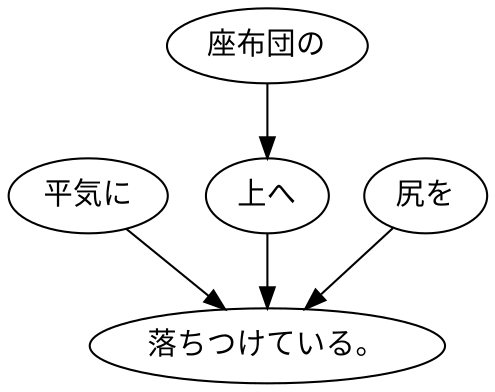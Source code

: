 digraph graph6205 {
	node0 [label="平気に"];
	node1 [label="座布団の"];
	node2 [label="上へ"];
	node3 [label="尻を"];
	node4 [label="落ちつけている。"];
	node0 -> node4;
	node1 -> node2;
	node2 -> node4;
	node3 -> node4;
}
